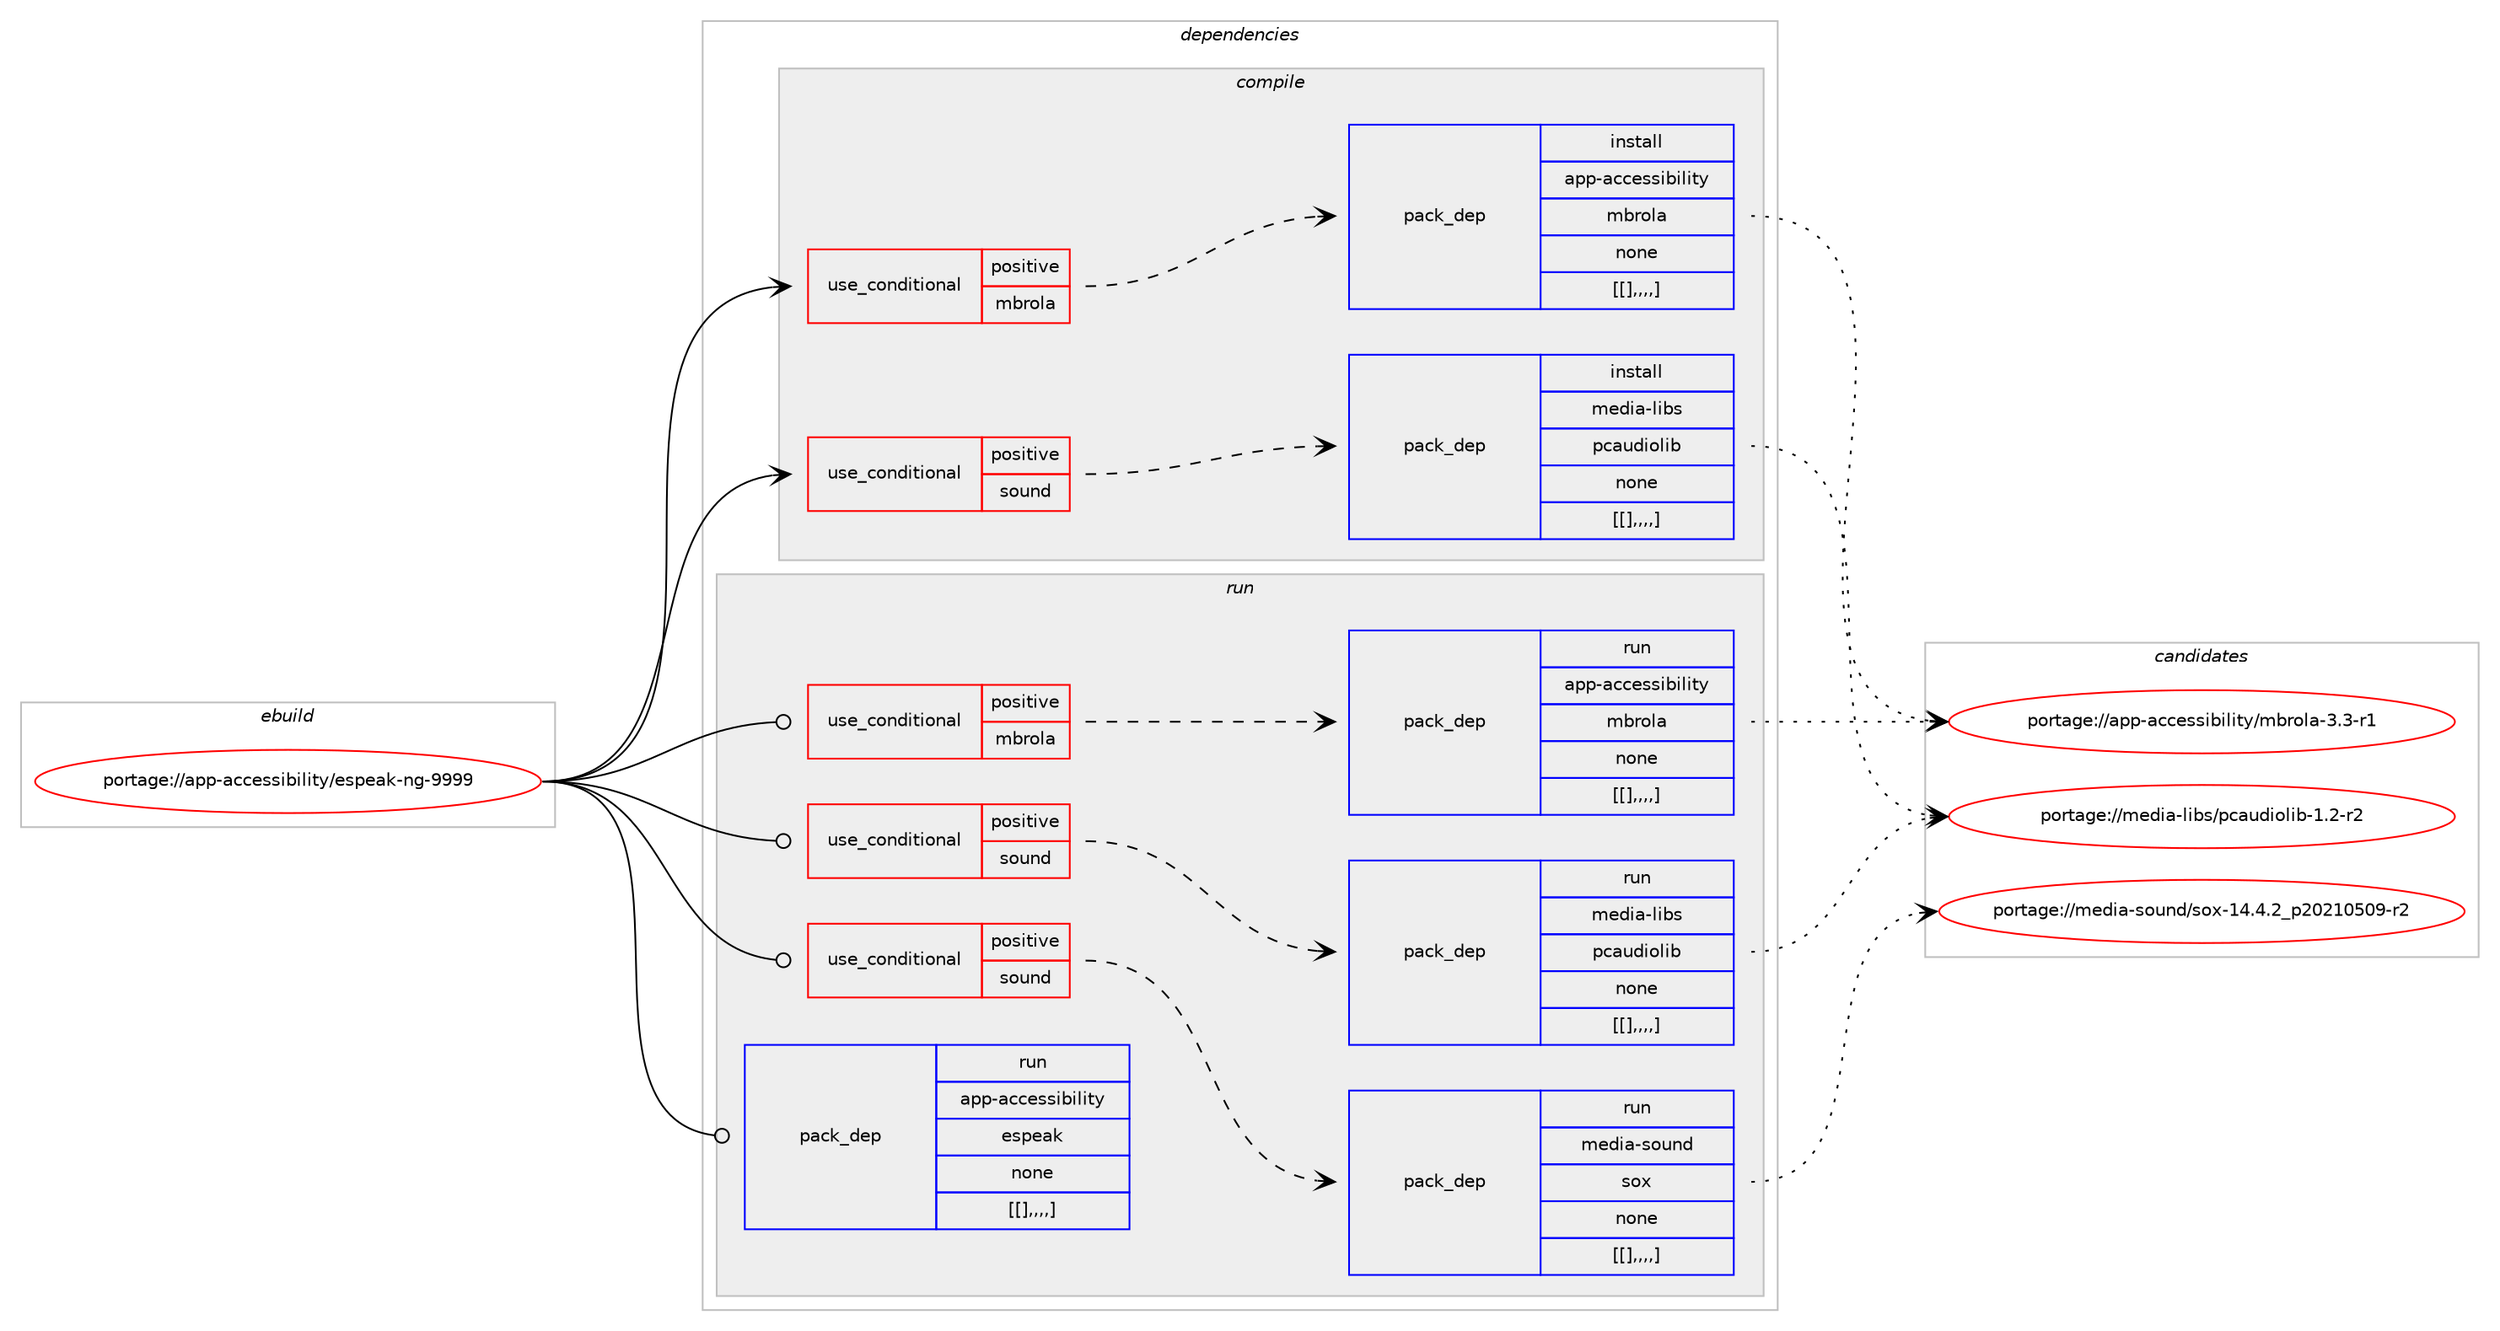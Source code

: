 digraph prolog {

# *************
# Graph options
# *************

newrank=true;
concentrate=true;
compound=true;
graph [rankdir=LR,fontname=Helvetica,fontsize=10,ranksep=1.5];#, ranksep=2.5, nodesep=0.2];
edge  [arrowhead=vee];
node  [fontname=Helvetica,fontsize=10];

# **********
# The ebuild
# **********

subgraph cluster_leftcol {
color=gray;
label=<<i>ebuild</i>>;
id [label="portage://app-accessibility/espeak-ng-9999", color=red, width=4, href="../app-accessibility/espeak-ng-9999.svg"];
}

# ****************
# The dependencies
# ****************

subgraph cluster_midcol {
color=gray;
label=<<i>dependencies</i>>;
subgraph cluster_compile {
fillcolor="#eeeeee";
style=filled;
label=<<i>compile</i>>;
subgraph cond41 {
dependency632 [label=<<TABLE BORDER="0" CELLBORDER="1" CELLSPACING="0" CELLPADDING="4"><TR><TD ROWSPAN="3" CELLPADDING="10">use_conditional</TD></TR><TR><TD>positive</TD></TR><TR><TD>mbrola</TD></TR></TABLE>>, shape=none, color=red];
subgraph pack598 {
dependency635 [label=<<TABLE BORDER="0" CELLBORDER="1" CELLSPACING="0" CELLPADDING="4" WIDTH="220"><TR><TD ROWSPAN="6" CELLPADDING="30">pack_dep</TD></TR><TR><TD WIDTH="110">install</TD></TR><TR><TD>app-accessibility</TD></TR><TR><TD>mbrola</TD></TR><TR><TD>none</TD></TR><TR><TD>[[],,,,]</TD></TR></TABLE>>, shape=none, color=blue];
}
dependency632:e -> dependency635:w [weight=20,style="dashed",arrowhead="vee"];
}
id:e -> dependency632:w [weight=20,style="solid",arrowhead="vee"];
subgraph cond44 {
dependency656 [label=<<TABLE BORDER="0" CELLBORDER="1" CELLSPACING="0" CELLPADDING="4"><TR><TD ROWSPAN="3" CELLPADDING="10">use_conditional</TD></TR><TR><TD>positive</TD></TR><TR><TD>sound</TD></TR></TABLE>>, shape=none, color=red];
subgraph pack617 {
dependency664 [label=<<TABLE BORDER="0" CELLBORDER="1" CELLSPACING="0" CELLPADDING="4" WIDTH="220"><TR><TD ROWSPAN="6" CELLPADDING="30">pack_dep</TD></TR><TR><TD WIDTH="110">install</TD></TR><TR><TD>media-libs</TD></TR><TR><TD>pcaudiolib</TD></TR><TR><TD>none</TD></TR><TR><TD>[[],,,,]</TD></TR></TABLE>>, shape=none, color=blue];
}
dependency656:e -> dependency664:w [weight=20,style="dashed",arrowhead="vee"];
}
id:e -> dependency656:w [weight=20,style="solid",arrowhead="vee"];
}
subgraph cluster_compileandrun {
fillcolor="#eeeeee";
style=filled;
label=<<i>compile and run</i>>;
}
subgraph cluster_run {
fillcolor="#eeeeee";
style=filled;
label=<<i>run</i>>;
subgraph cond52 {
dependency678 [label=<<TABLE BORDER="0" CELLBORDER="1" CELLSPACING="0" CELLPADDING="4"><TR><TD ROWSPAN="3" CELLPADDING="10">use_conditional</TD></TR><TR><TD>positive</TD></TR><TR><TD>mbrola</TD></TR></TABLE>>, shape=none, color=red];
subgraph pack640 {
dependency687 [label=<<TABLE BORDER="0" CELLBORDER="1" CELLSPACING="0" CELLPADDING="4" WIDTH="220"><TR><TD ROWSPAN="6" CELLPADDING="30">pack_dep</TD></TR><TR><TD WIDTH="110">run</TD></TR><TR><TD>app-accessibility</TD></TR><TR><TD>mbrola</TD></TR><TR><TD>none</TD></TR><TR><TD>[[],,,,]</TD></TR></TABLE>>, shape=none, color=blue];
}
dependency678:e -> dependency687:w [weight=20,style="dashed",arrowhead="vee"];
}
id:e -> dependency678:w [weight=20,style="solid",arrowhead="odot"];
subgraph cond58 {
dependency704 [label=<<TABLE BORDER="0" CELLBORDER="1" CELLSPACING="0" CELLPADDING="4"><TR><TD ROWSPAN="3" CELLPADDING="10">use_conditional</TD></TR><TR><TD>positive</TD></TR><TR><TD>sound</TD></TR></TABLE>>, shape=none, color=red];
subgraph pack653 {
dependency719 [label=<<TABLE BORDER="0" CELLBORDER="1" CELLSPACING="0" CELLPADDING="4" WIDTH="220"><TR><TD ROWSPAN="6" CELLPADDING="30">pack_dep</TD></TR><TR><TD WIDTH="110">run</TD></TR><TR><TD>media-libs</TD></TR><TR><TD>pcaudiolib</TD></TR><TR><TD>none</TD></TR><TR><TD>[[],,,,]</TD></TR></TABLE>>, shape=none, color=blue];
}
dependency704:e -> dependency719:w [weight=20,style="dashed",arrowhead="vee"];
}
id:e -> dependency704:w [weight=20,style="solid",arrowhead="odot"];
subgraph cond72 {
dependency748 [label=<<TABLE BORDER="0" CELLBORDER="1" CELLSPACING="0" CELLPADDING="4"><TR><TD ROWSPAN="3" CELLPADDING="10">use_conditional</TD></TR><TR><TD>positive</TD></TR><TR><TD>sound</TD></TR></TABLE>>, shape=none, color=red];
subgraph pack683 {
dependency755 [label=<<TABLE BORDER="0" CELLBORDER="1" CELLSPACING="0" CELLPADDING="4" WIDTH="220"><TR><TD ROWSPAN="6" CELLPADDING="30">pack_dep</TD></TR><TR><TD WIDTH="110">run</TD></TR><TR><TD>media-sound</TD></TR><TR><TD>sox</TD></TR><TR><TD>none</TD></TR><TR><TD>[[],,,,]</TD></TR></TABLE>>, shape=none, color=blue];
}
dependency748:e -> dependency755:w [weight=20,style="dashed",arrowhead="vee"];
}
id:e -> dependency748:w [weight=20,style="solid",arrowhead="odot"];
subgraph pack687 {
dependency763 [label=<<TABLE BORDER="0" CELLBORDER="1" CELLSPACING="0" CELLPADDING="4" WIDTH="220"><TR><TD ROWSPAN="6" CELLPADDING="30">pack_dep</TD></TR><TR><TD WIDTH="110">run</TD></TR><TR><TD>app-accessibility</TD></TR><TR><TD>espeak</TD></TR><TR><TD>none</TD></TR><TR><TD>[[],,,,]</TD></TR></TABLE>>, shape=none, color=blue];
}
id:e -> dependency763:w [weight=20,style="solid",arrowhead="odot"];
}
}

# **************
# The candidates
# **************

subgraph cluster_choices {
rank=same;
color=gray;
label=<<i>candidates</i>>;

subgraph choice508 {
color=black;
nodesep=1;
choice971121124597999910111511510598105108105116121471099811411110897455146514511449 [label="portage://app-accessibility/mbrola-3.3-r1", color=red, width=4,href="../app-accessibility/mbrola-3.3-r1.svg"];
dependency635:e -> choice971121124597999910111511510598105108105116121471099811411110897455146514511449:w [style=dotted,weight="100"];
}
subgraph choice517 {
color=black;
nodesep=1;
choice10910110010597451081059811547112999711710010511110810598454946504511450 [label="portage://media-libs/pcaudiolib-1.2-r2", color=red, width=4,href="../media-libs/pcaudiolib-1.2-r2.svg"];
dependency664:e -> choice10910110010597451081059811547112999711710010511110810598454946504511450:w [style=dotted,weight="100"];
}
subgraph choice518 {
color=black;
nodesep=1;
choice971121124597999910111511510598105108105116121471099811411110897455146514511449 [label="portage://app-accessibility/mbrola-3.3-r1", color=red, width=4,href="../app-accessibility/mbrola-3.3-r1.svg"];
dependency687:e -> choice971121124597999910111511510598105108105116121471099811411110897455146514511449:w [style=dotted,weight="100"];
}
subgraph choice519 {
color=black;
nodesep=1;
choice10910110010597451081059811547112999711710010511110810598454946504511450 [label="portage://media-libs/pcaudiolib-1.2-r2", color=red, width=4,href="../media-libs/pcaudiolib-1.2-r2.svg"];
dependency719:e -> choice10910110010597451081059811547112999711710010511110810598454946504511450:w [style=dotted,weight="100"];
}
subgraph choice523 {
color=black;
nodesep=1;
choice109101100105974511511111711010047115111120454952465246509511250485049485348574511450 [label="portage://media-sound/sox-14.4.2_p20210509-r2", color=red, width=4,href="../media-sound/sox-14.4.2_p20210509-r2.svg"];
dependency755:e -> choice109101100105974511511111711010047115111120454952465246509511250485049485348574511450:w [style=dotted,weight="100"];
}
subgraph choice525 {
color=black;
nodesep=1;
}
}

}
